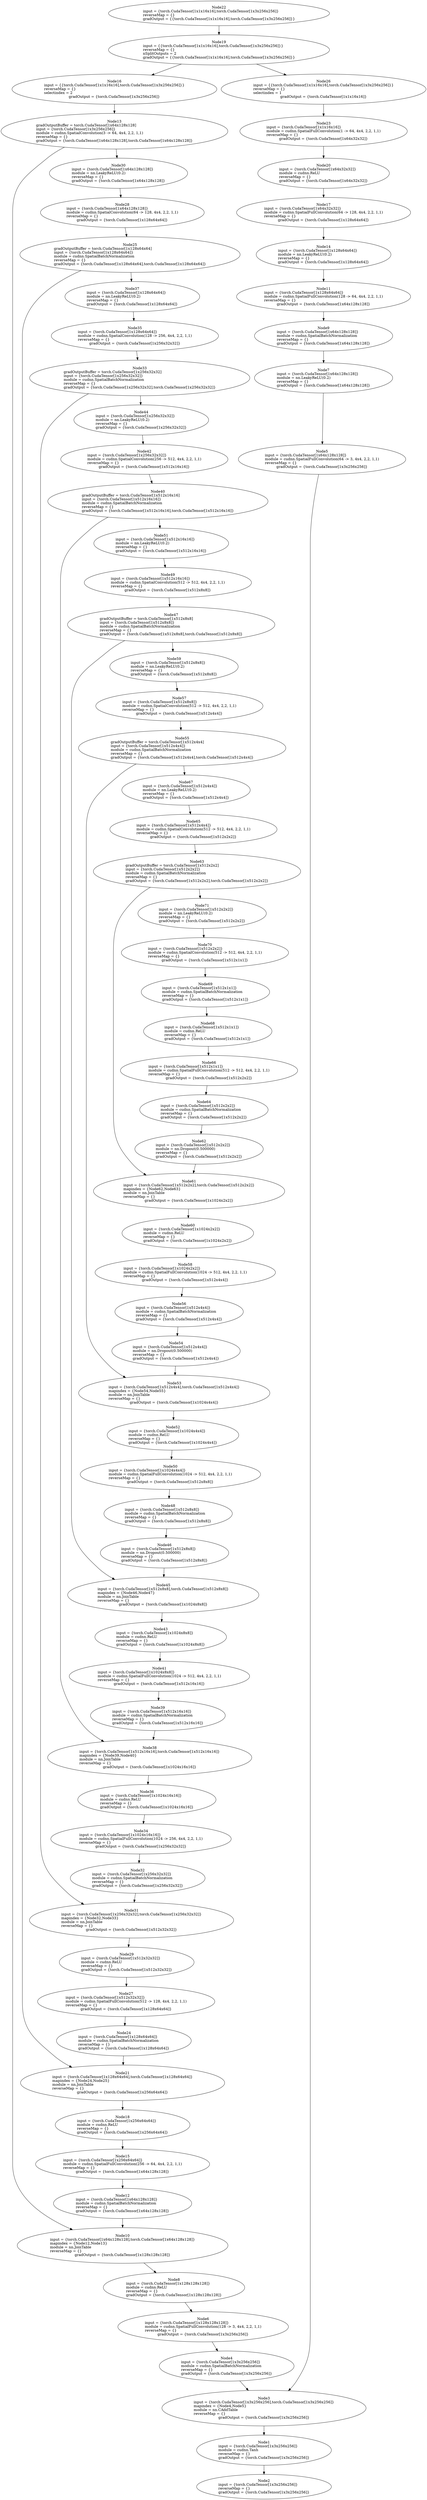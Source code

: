 digraph G {
	graph [bb="0,0,1293,9798"];
	node [label="\N",
		shape=oval
	];
	n1	 [height=1.6303,
		label="Node1\ninput = {torch.CudaTensor[1x3x256x256]}\lmodule = cudnn.Tanh\lreverseMap = {}\lgradOutput = {torch.CudaTensor[1x3x256x256]}",
		pos="819,191",
		tooltip="[[C]]:-1_",
		width=5.6479];
	n2	 [height=1.3356,
		label="Node2\ninput = {torch.CudaTensor[1x3x256x256]}\lreverseMap = {}\lgradOutput = {torch.CudaTensor[1x3x256x256]}",
		pos="819,48",
		tooltip="[[C]]:-1_",
		width=5.6479];
	n1 -> n2	 [pos="e,819,96.121 819,132.24 819,123.7 819,114.9 819,106.36"];
	n3	 [height=1.9249,
		label="Node3\ninput = {torch.CudaTensor[1x3x256x256],torch.CudaTensor[1x3x256x256]}\lmapindex = {Node4,Node5}\lmodule = nn.CAddTable\lreverseMap = {}\lgradOutput = {\
torch.CudaTensor[1x3x256x256]}",
		pos="819,356",
		tooltip="[[C]]:-1_",
		width=8.6169];
	n3 -> n1	 [pos="e,819,249.75 819,286.35 819,277.59 819,268.63 819,259.89"];
	n4	 [height=1.6303,
		label="Node4\ninput = {torch.CudaTensor[1x3x256x256]}\lmodule = cudnn.SpatialBatchNormalization\lreverseMap = {}\lgradOutput = {torch.CudaTensor[\
1x3x256x256]}",
		pos="669,521",
		tooltip="[[C]]:-1_",
		width=5.6479];
	n4 -> n3	 [pos="e,757.19,424.16 720.62,463.9 730.19,453.5 740.33,442.49 750.31,431.64"];
	n5	 [height=1.6303,
		label="Node5\ninput = {torch.CudaTensor[1x64x128x128]}\lmodule = cudnn.SpatialFullConvolution(64 -> 3, 4x4, 2,2, 1,1)\lreverseMap = {}\lgradOutput = {\
torch.CudaTensor[1x3x256x256]}",
		pos="972,8001",
		tooltip="[[C]]:-1_",
		width=7.1443];
	n5 -> n3	 [pos="e,872.31,424.42 971.15,7942.2 970.27,7876.7 969,7766.7 969,7672 969,7672 969,7672 969,674 969,585.03 920.13,494.34 878.17,432.89"];
	n6	 [height=1.6303,
		label="Node6\ninput = {torch.CudaTensor[1x128x128x128]}\lmodule = cudnn.SpatialFullConvolution(128 -> 3, 4x4, 2,2, 1,1)\lreverseMap = {}\lgradOutput = {\
torch.CudaTensor[1x3x256x256]}",
		pos="600,675",
		tooltip="[[C]]:-1_",
		width=7.2825];
	n6 -> n4	 [pos="e,642.99,579.29 626.09,616.54 630.24,607.39 634.56,597.87 638.8,588.54"];
	n7	 [height=1.6303,
		label="Node7\ninput = {torch.CudaTensor[1x64x128x128]}\lmodule = nn.LeakyReLU(0.2)\lreverseMap = {}\lgradOutput = {torch.CudaTensor[1x64x128x128]}",
		pos="982,8320",
		tooltip="[[C]]:-1_",
		width=5.7861];
	n7 -> n5	 [pos="e,973.83,8059.9 980.18,8261.2 978.48,8207.4 975.95,8127.2 974.15,8070.3"];
	n8	 [height=1.6303,
		label="Node8\ninput = {torch.CudaTensor[1x128x128x128]}\lmodule = cudnn.ReLU\lreverseMap = {}\lgradOutput = {torch.CudaTensor[1x128x128x128]}",
		pos="442,829",
		tooltip="[[C]]:-1_",
		width=5.9243];
	n8 -> n6	 [pos="e,541.54,732.24 499.94,772.26 511.06,761.56 522.79,750.28 534.14,739.35"];
	n9	 [height=1.6303,
		label="Node9\ninput = {torch.CudaTensor[1x64x128x128]}\lmodule = cudnn.SpatialBatchNormalization\lreverseMap = {}\lgradOutput = {torch.CudaTensor[\
1x64x128x128]}",
		pos="982,8485",
		tooltip="[[C]]:-1_",
		width=5.7861];
	n9 -> n7	 [pos="e,982,8378.7 982,8426.1 982,8414.1 982,8401.3 982,8389"];
	n10	 [height=1.9249,
		label="Node10\ninput = {torch.CudaTensor[1x64x128x128],torch.CudaTensor[1x64x128x128]}\lmapindex = {Node12,Node13}\lmodule = nn.JoinTable\lreverseMap = {}\lgradOutput = {\
torch.CudaTensor[1x128x128x128]}",
		pos="362,994",
		tooltip="[[C]]:-1_",
		width=8.8696];
	n10 -> n8	 [pos="e,413.87,887.32 395.46,924.82 400.06,915.46 404.77,905.86 409.34,896.54"];
	n11	 [height=1.6303,
		label="Node11\ninput = {torch.CudaTensor[1x128x64x64]}\lmodule = cudnn.SpatialFullConvolution(128 -> 64, 4x4, 2,2, 1,1)\lreverseMap = {}\lgradOutput = {\
torch.CudaTensor[1x64x128x128]}",
		pos="982,8639",
		tooltip="[[C]]:-1_",
		width=7.3969];
	n11 -> n9	 [pos="e,982,8543.7 982,8580.1 982,8571.5 982,8562.7 982,8553.9"];
	n12	 [height=1.6303,
		label="Node12\ninput = {torch.CudaTensor[1x64x128x128]}\lmodule = cudnn.SpatialBatchNormalization\lreverseMap = {}\lgradOutput = {torch.CudaTensor[\
1x64x128x128]}",
		pos="362,1159",
		tooltip="[[C]]:-1_",
		width=5.7861];
	n12 -> n10	 [pos="e,362,1063.3 362,1100.1 362,1091.4 362,1082.4 362,1073.4"];
	n13	 [height=1.9249,
		label="Node13\ngradOutputBuffer = torch.CudaTensor[1x64x128x128]\linput = {torch.CudaTensor[1x3x256x256]}\lmodule = cudnn.SpatialConvolution(\
3 -> 64, 4x4, 2,2, 1,1)\lreverseMap = {}\lgradOutput = {torch.CudaTensor[1x64x128x128],torch.CudaTensor[1x64x128x128]}",
		pos="343,9288",
		tooltip="[[C]]:-1_",
		width=9.5369];
	n13 -> n10	 [pos="e,207.68,1054.8 193.15,9225.6 172.18,9213.1 152.02,9198.6 135,9182 58.38,9107.3 21,9077 21,8970 21,8970 21,8970 21,1312 21,1203.1 \
64.07,1174 144,1100 160.31,1084.9 179.19,1071.6 198.89,1059.9"];
	n30	 [height=1.6303,
		label="Node30\ninput = {torch.CudaTensor[1x64x128x128]}\lmodule = nn.LeakyReLU(0.2)\lreverseMap = {}\lgradOutput = {torch.CudaTensor[1x64x128x128]}",
		pos="353,9123",
		tooltip="[[C]]:-1_",
		width=5.7861];
	n13 -> n30	 [pos="e,349.46,9181.8 347.21,9218.3 347.75,9209.6 348.3,9200.6 348.83,9191.9"];
	n14	 [height=1.6303,
		label="Node14\ninput = {torch.CudaTensor[1x128x64x64]}\lmodule = nn.LeakyReLU(0.2)\lreverseMap = {}\lgradOutput = {torch.CudaTensor[1x128x64x64]}",
		pos="982,8804",
		tooltip="[[C]]:-1_",
		width=5.6479];
	n14 -> n11	 [pos="e,982,8697.7 982,8745.1 982,8733.1 982,8720.3 982,8708"];
	n15	 [height=1.6303,
		label="Node15\ninput = {torch.CudaTensor[1x256x64x64]}\lmodule = cudnn.SpatialFullConvolution(256 -> 64, 4x4, 2,2, 1,1)\lreverseMap = {}\lgradOutput = {\
torch.CudaTensor[1x64x128x128]}",
		pos="362,1313",
		tooltip="[[C]]:-1_",
		width=7.3969];
	n15 -> n12	 [pos="e,362,1217.7 362,1254.1 362,1245.5 362,1236.7 362,1227.9"];
	n16	 [height=1.6303,
		label="Node16\ninput = {{torch.CudaTensor[1x1x16x16],torch.CudaTensor[1x3x256x256]}}\lreverseMap = {}\lselectindex = 2\lgradOutput = {torch.CudaTensor[\
1x3x256x256]}",
		pos="343,9453",
		tooltip="[[C]]:-1_-2",
		width=8.6169];
	n16 -> n13	 [pos="e,343,9357.3 343,9394.1 343,9385.4 343,9376.4 343,9367.4"];
	n17	 [height=1.6303,
		label="Node17\ninput = {torch.CudaTensor[1x64x32x32]}\lmodule = cudnn.SpatialFullConvolution(64 -> 128, 4x4, 2,2, 1,1)\lreverseMap = {}\lgradOutput = {\
torch.CudaTensor[1x128x64x64]}",
		pos="982,8969",
		tooltip="[[C]]:-1_",
		width=7.3969];
	n17 -> n14	 [pos="e,982,8862.7 982,8910.1 982,8898.1 982,8885.3 982,8873"];
	n18	 [height=1.6303,
		label="Node18\ninput = {torch.CudaTensor[1x256x64x64]}\lmodule = cudnn.ReLU\lreverseMap = {}\lgradOutput = {torch.CudaTensor[1x256x64x64]}",
		pos="362,1467",
		tooltip="[[C]]:-1_",
		width=5.6479];
	n18 -> n15	 [pos="e,362,1371.7 362,1408.1 362,1399.5 362,1390.7 362,1381.9"];
	n19	 [height=1.6303,
		label="Node19\ninput = {{torch.CudaTensor[1x1x16x16],torch.CudaTensor[1x3x256x256]}}\lreverseMap = {}\lnSplitOutputs = 2\lgradOutput = {{\
torch.CudaTensor[1x1x16x16],torch.CudaTensor[1x3x256x256]}}",
		pos="662,9607",
		tooltip="[[C]]:-1_ split at [...ddhartha/torch/install/share/lua/5.1/nngraph/gmodule.lua]:96-mnode",
		width=9.2842];
	n19 -> n16	 [pos="e,455.7,9507.7 548.18,9551.8 521.18,9538.9 492.26,9525.1 464.91,9512.1"];
	n26	 [height=1.6303,
		label="Node26\ninput = {{torch.CudaTensor[1x1x16x16],torch.CudaTensor[1x3x256x256]}}\lreverseMap = {}\lselectindex = 1\lgradOutput = {torch.CudaTensor[\
1x1x16x16]}",
		pos="982,9453",
		tooltip="[[C]]:-1_-1",
		width=8.6169];
	n19 -> n26	 [pos="e,868.95,9507.7 776.17,9551.8 803.26,9538.9 832.27,9525.1 859.71,9512.1"];
	n20	 [height=1.6303,
		label="Node20\ninput = {torch.CudaTensor[1x64x32x32]}\lmodule = cudnn.ReLU\lreverseMap = {}\lgradOutput = {torch.CudaTensor[1x64x32x32]}",
		pos="982,9123",
		tooltip="[[C]]:-1_",
		width=5.5097];
	n20 -> n17	 [pos="e,982,9027.7 982,9064.1 982,9055.5 982,9046.7 982,9037.9"];
	n21	 [height=1.9249,
		label="Node21\ninput = {torch.CudaTensor[1x128x64x64],torch.CudaTensor[1x128x64x64]}\lmapindex = {Node24,Node25}\lmodule = nn.JoinTable\lreverseMap = {}\lgradOutput = {\
torch.CudaTensor[1x256x64x64]}",
		pos="362,1632",
		tooltip="[[C]]:-1_",
		width=8.6169];
	n21 -> n18	 [pos="e,362,1525.8 362,1562.3 362,1553.6 362,1544.6 362,1535.9"];
	n22	 [height=1.3356,
		label="Node22\ninput = {torch.CudaTensor[1x1x16x16],torch.CudaTensor[1x3x256x256]}\lreverseMap = {}\lgradOutput = {{torch.CudaTensor[1x1x16x16],\
torch.CudaTensor[1x3x256x256]}}",
		pos="662,9750",
		tooltip="[[C]]:-1_",
		width=9.2842];
	n22 -> n19	 [pos="e,662,9665.7 662,9701.7 662,9693.4 662,9684.6 662,9675.9"];
	n23	 [height=1.6303,
		label="Node23\ninput = {torch.CudaTensor[1x1x16x16]}\lmodule = cudnn.SpatialFullConvolution(1 -> 64, 4x4, 2,2, 1,1)\lreverseMap = {}\lgradOutput = {\
torch.CudaTensor[1x64x32x32]}",
		pos="982,9288",
		tooltip="[[C]]:-1_",
		width=7.1443];
	n23 -> n20	 [pos="e,982,9181.7 982,9229.1 982,9217.1 982,9204.3 982,9192"];
	n24	 [height=1.6303,
		label="Node24\ninput = {torch.CudaTensor[1x128x64x64]}\lmodule = cudnn.SpatialBatchNormalization\lreverseMap = {}\lgradOutput = {torch.CudaTensor[\
1x128x64x64]}",
		pos="367,1797",
		tooltip="[[C]]:-1_",
		width=5.6479];
	n24 -> n21	 [pos="e,364.1,1701.3 365.22,1738.1 364.96,1729.4 364.68,1720.4 364.41,1711.4"];
	n25	 [height=1.9249,
		label="Node25\ngradOutputBuffer = torch.CudaTensor[1x128x64x64]\linput = {torch.CudaTensor[1x128x64x64]}\lmodule = cudnn.SpatialBatchNormalization\lreverseMap = {}\lgradOutput = {\
torch.CudaTensor[1x128x64x64],torch.CudaTensor[1x128x64x64]}",
		pos="383,8804",
		tooltip="[[C]]:-1_",
		width=9.2842];
	n25 -> n21	 [pos="e,212.13,1692.7 237.41,8741.6 216.42,8729 196.16,8714.5 179,8698 100.94,8623 59,8594.3 59,8486 59,8486 59,8486 59,1950 59,1846.8 \
82.697,1812.7 154,1738 168.34,1723 185.3,1709.8 203.25,1698.2"];
	n37	 [height=1.6303,
		label="Node37\ninput = {torch.CudaTensor[1x128x64x64]}\lmodule = nn.LeakyReLU(0.2)\lreverseMap = {}\lgradOutput = {torch.CudaTensor[1x128x64x64]}",
		pos="392,8639",
		tooltip="[[C]]:-1_",
		width=5.6479];
	n25 -> n37	 [pos="e,388.81,8697.8 386.79,8734.3 387.27,8725.6 387.77,8716.6 388.25,8707.9"];
	n26 -> n23	 [pos="e,982,9346.7 982,9394.1 982,9382.1 982,9369.3 982,9357"];
	n27	 [height=1.6303,
		label="Node27\ninput = {torch.CudaTensor[1x512x32x32]}\lmodule = cudnn.SpatialFullConvolution(512 -> 128, 4x4, 2,2, 1,1)\lreverseMap = {}\lgradOutput = {\
torch.CudaTensor[1x128x64x64]}",
		pos="386,1951",
		tooltip="[[C]]:-1_",
		width=7.5351];
	n27 -> n24	 [pos="e,374.22,1855.7 378.76,1892.1 377.69,1883.5 376.58,1874.7 375.49,1865.9"];
	n28	 [height=1.6303,
		label="Node28\ninput = {torch.CudaTensor[1x64x128x128]}\lmodule = cudnn.SpatialConvolution(64 -> 128, 4x4, 2,2, 1,1)\lreverseMap = {}\lgradOutput = {\
torch.CudaTensor[1x128x64x64]}",
		pos="373,8969",
		tooltip="[[C]]:-1_",
		width=6.9824];
	n28 -> n25	 [pos="e,378.81,8873.3 376.55,8910.1 377.08,8901.4 377.64,8892.4 378.19,8883.4"];
	n29	 [height=1.6303,
		label="Node29\ninput = {torch.CudaTensor[1x512x32x32]}\lmodule = cudnn.ReLU\lreverseMap = {}\lgradOutput = {torch.CudaTensor[1x512x32x32]}",
		pos="388,2105",
		tooltip="[[C]]:-1_",
		width=5.6479];
	n29 -> n27	 [pos="e,386.76,2009.7 387.24,2046.1 387.13,2037.5 387.01,2028.7 386.89,2019.9"];
	n30 -> n28	 [pos="e,365.4,9027.7 360.62,9064.1 361.74,9055.5 362.91,9046.7 364.06,9037.9"];
	n31	 [height=1.9249,
		label="Node31\ninput = {torch.CudaTensor[1x256x32x32],torch.CudaTensor[1x256x32x32]}\lmapindex = {Node32,Node33}\lmodule = nn.JoinTable\lreverseMap = {}\lgradOutput = {\
torch.CudaTensor[1x512x32x32]}",
		pos="397,2270",
		tooltip="[[C]]:-1_",
		width=8.6169];
	n31 -> n29	 [pos="e,391.19,2163.8 393.21,2200.3 392.73,2191.6 392.23,2182.6 391.75,2173.9"];
	n32	 [height=1.6303,
		label="Node32\ninput = {torch.CudaTensor[1x256x32x32]}\lmodule = cudnn.SpatialBatchNormalization\lreverseMap = {}\lgradOutput = {torch.CudaTensor[\
1x256x32x32]}",
		pos="422,2435",
		tooltip="[[C]]:-1_",
		width=5.6479];
	n32 -> n31	 [pos="e,407.48,2339.3 413.12,2376.1 411.79,2367.4 410.4,2358.4 409.03,2349.4"];
	n33	 [height=1.9249,
		label="Node33\ngradOutputBuffer = torch.CudaTensor[1x256x32x32]\linput = {torch.CudaTensor[1x256x32x32]}\lmodule = cudnn.SpatialBatchNormalization\lreverseMap = {}\lgradOutput = {\
torch.CudaTensor[1x256x32x32],torch.CudaTensor[1x256x32x32]}",
		pos="421,8320",
		tooltip="[[C]]:-1_",
		width=9.2842];
	n33 -> n31	 [pos="e,260.11,2332.3 267.19,8258.3 246.93,8245.8 227.77,8231.1 212,8214 143.04,8139.3 126,8103.7 126,8002 126,8002 126,8002 126,2588 \
126,2486.8 142.48,2452.3 209,2376 221.35,2361.8 236.09,2349.2 251.81,2338"];
	n44	 [height=1.6303,
		label="Node44\ninput = {torch.CudaTensor[1x256x32x32]}\lmodule = nn.LeakyReLU(0.2)\lreverseMap = {}\lgradOutput = {torch.CudaTensor[1x256x32x32]}",
		pos="425,8155",
		tooltip="[[C]]:-1_",
		width=5.6479];
	n33 -> n44	 [pos="e,423.58,8213.8 422.68,8250.3 422.9,8241.6 423.12,8232.6 423.33,8223.9"];
	n34	 [height=1.6303,
		label="Node34\ninput = {torch.CudaTensor[1x1024x16x16]}\lmodule = cudnn.SpatialFullConvolution(1024 -> 256, 4x4, 2,2, 1,1)\lreverseMap = {}\lgradOutput = {\
torch.CudaTensor[1x256x32x32]}",
		pos="439,2589",
		tooltip="[[C]]:-1_",
		width=7.6733];
	n34 -> n32	 [pos="e,428.46,2493.7 432.52,2530.1 431.57,2521.5 430.57,2512.7 429.59,2503.9"];
	n35	 [height=1.6303,
		label="Node35\ninput = {torch.CudaTensor[1x128x64x64]}\lmodule = cudnn.SpatialConvolution(128 -> 256, 4x4, 2,2, 1,1)\lreverseMap = {}\lgradOutput = {\
torch.CudaTensor[1x256x32x32]}",
		pos="402,8485",
		tooltip="[[C]]:-1_",
		width=7.0968];
	n35 -> n33	 [pos="e,413.04,8389.3 408.75,8426.1 409.76,8417.4 410.81,8408.4 411.86,8399.4"];
	n36	 [height=1.6303,
		label="Node36\ninput = {torch.CudaTensor[1x1024x16x16]}\lmodule = cudnn.ReLU\lreverseMap = {}\lgradOutput = {torch.CudaTensor[1x1024x16x16]}",
		pos="456,2743",
		tooltip="[[C]]:-1_",
		width=5.7861];
	n36 -> n34	 [pos="e,445.46,2647.7 449.52,2684.1 448.57,2675.5 447.57,2666.7 446.59,2657.9"];
	n37 -> n35	 [pos="e,398.2,8543.7 395.81,8580.1 396.37,8571.5 396.96,8562.7 397.53,8553.9"];
	n38	 [height=1.9249,
		label="Node38\ninput = {torch.CudaTensor[1x512x16x16],torch.CudaTensor[1x512x16x16]}\lmapindex = {Node39,Node40}\lmodule = nn.JoinTable\lreverseMap = {}\lgradOutput = {\
torch.CudaTensor[1x1024x16x16]}",
		pos="464,2908",
		tooltip="[[C]]:-1_",
		width=8.6169];
	n38 -> n36	 [pos="e,458.83,2801.8 460.63,2838.3 460.2,2829.6 459.76,2820.6 459.33,2811.9"];
	n39	 [height=1.6303,
		label="Node39\ninput = {torch.CudaTensor[1x512x16x16]}\lmodule = cudnn.SpatialBatchNormalization\lreverseMap = {}\lgradOutput = {torch.CudaTensor[\
1x512x16x16]}",
		pos="479,3073",
		tooltip="[[C]]:-1_",
		width=5.6479];
	n39 -> n38	 [pos="e,470.29,2977.3 473.67,3014.1 472.87,3005.4 472.04,2996.4 471.22,2987.4"];
	n40	 [height=1.9249,
		label="Node40\ngradOutputBuffer = torch.CudaTensor[1x512x16x16]\linput = {torch.CudaTensor[1x512x16x16]}\lmodule = cudnn.SpatialBatchNormalization\lreverseMap = {}\lgradOutput = {\
torch.CudaTensor[1x512x16x16],torch.CudaTensor[1x512x16x16]}",
		pos="488,7836",
		tooltip="[[C]]:-1_",
		width=9.2842];
	n40 -> n38	 [pos="e,319.34,2969.3 335.88,7774.1 315.47,7761.6 296.07,7747 280,7730 209.24,7655.3 187,7620.9 187,7518 187,7518 187,7518 187,3226 187,\
3125.4 199.7,3089.6 266,3014 278.83,2999.4 294.22,2986.4 310.66,2975.1"];
	n51	 [height=1.6303,
		label="Node51\ninput = {torch.CudaTensor[1x512x16x16]}\lmodule = nn.LeakyReLU(0.2)\lreverseMap = {}\lgradOutput = {torch.CudaTensor[1x512x16x16]}",
		pos="493,7671",
		tooltip="[[C]]:-1_",
		width=5.6479];
	n40 -> n51	 [pos="e,491.23,7729.8 490.11,7766.3 490.37,7757.6 490.65,7748.6 490.92,7739.9"];
	n41	 [height=1.6303,
		label="Node41\ninput = {torch.CudaTensor[1x1024x8x8]}\lmodule = cudnn.SpatialFullConvolution(1024 -> 512, 4x4, 2,2, 1,1)\lreverseMap = {}\lgradOutput = {\
torch.CudaTensor[1x512x16x16]}",
		pos="495,3227",
		tooltip="[[C]]:-1_",
		width=7.6733];
	n41 -> n39	 [pos="e,485.08,3131.7 488.91,3168.1 488,3159.5 487.07,3150.7 486.15,3141.9"];
	n42	 [height=1.6303,
		label="Node42\ninput = {torch.CudaTensor[1x256x32x32]}\lmodule = cudnn.SpatialConvolution(256 -> 512, 4x4, 2,2, 1,1)\lreverseMap = {}\lgradOutput = {\
torch.CudaTensor[1x512x16x16]}",
		pos="439,8001",
		tooltip="[[C]]:-1_",
		width=7.0968];
	n42 -> n40	 [pos="e,467.46,7905.3 456.41,7942.1 459.04,7933.3 461.78,7924.2 464.51,7915.1"];
	n43	 [height=1.6303,
		label="Node43\ninput = {torch.CudaTensor[1x1024x8x8]}\lmodule = cudnn.ReLU\lreverseMap = {}\lgradOutput = {torch.CudaTensor[1x1024x8x8]}",
		pos="502,3381",
		tooltip="[[C]]:-1_",
		width=5.5097];
	n43 -> n41	 [pos="e,497.66,3285.7 499.33,3322.1 498.94,3313.5 498.53,3304.7 498.13,3295.9"];
	n44 -> n42	 [pos="e,433.68,8059.7 430.33,8096.1 431.12,8087.5 431.94,8078.7 432.75,8069.9"];
	n45	 [height=1.9249,
		label="Node45\ninput = {torch.CudaTensor[1x512x8x8],torch.CudaTensor[1x512x8x8]}\lmapindex = {Node46,Node47}\lmodule = nn.JoinTable\lreverseMap = {}\lgradOutput = {\
torch.CudaTensor[1x1024x8x8]}",
		pos="506,3546",
		tooltip="[[C]]:-1_",
		width=8.0879];
	n45 -> n43	 [pos="e,503.42,3439.8 504.32,3476.3 504.1,3467.6 503.88,3458.6 503.67,3449.9"];
	n46	 [height=1.6303,
		label="Node46\ninput = {torch.CudaTensor[1x512x8x8]}\lmodule = nn.Dropout(0.500000)\lreverseMap = {}\lgradOutput = {torch.CudaTensor[1x512x8x8]}",
		pos="515,3711",
		tooltip="[[C]]:-1_",
		width=5.3952];
	n46 -> n45	 [pos="e,509.77,3615.3 511.8,3652.1 511.32,3643.4 510.83,3634.4 510.33,3625.4"];
	n47	 [height=1.9249,
		label="Node47\ngradOutputBuffer = torch.CudaTensor[1x512x8x8]\linput = {torch.CudaTensor[1x512x8x8]}\lmodule = cudnn.SpatialBatchNormalization\lreverseMap = {}\lgradOutput = {\
torch.CudaTensor[1x512x8x8],torch.CudaTensor[1x512x8x8]}",
		pos="530,7352",
		tooltip="[[C]]:-1_",
		width=8.7551];
	n47 -> n45	 [pos="e,365.61,3607 391.03,7289.7 371.08,7277.1 351.95,7262.5 336,7246 263.01,7170.3 231,7139.1 231,7034 231,7034 231,7034 231,3864 231,\
3763.1 245.5,3727.8 312,3652 324.9,3637.3 340.38,3624.3 356.89,3612.8"];
	n59	 [height=1.6303,
		label="Node59\ninput = {torch.CudaTensor[1x512x8x8]}\lmodule = nn.LeakyReLU(0.2)\lreverseMap = {}\lgradOutput = {torch.CudaTensor[1x512x8x8]}",
		pos="539,7187",
		tooltip="[[C]]:-1_",
		width=5.3952];
	n47 -> n59	 [pos="e,535.81,7245.8 533.79,7282.3 534.27,7273.6 534.77,7264.6 535.25,7255.9"];
	n48	 [height=1.6303,
		label="Node48\ninput = {torch.CudaTensor[1x512x8x8]}\lmodule = cudnn.SpatialBatchNormalization\lreverseMap = {}\lgradOutput = {torch.CudaTensor[\
1x512x8x8]}",
		pos="531,3865",
		tooltip="[[C]]:-1_",
		width=5.3952];
	n48 -> n46	 [pos="e,521.08,3769.7 524.91,3806.1 524,3797.5 523.07,3788.7 522.15,3779.9"];
	n49	 [height=1.6303,
		label="Node49\ninput = {torch.CudaTensor[1x512x16x16]}\lmodule = cudnn.SpatialConvolution(512 -> 512, 4x4, 2,2, 1,1)\lreverseMap = {}\lgradOutput = {\
torch.CudaTensor[1x512x8x8]}",
		pos="521,7517",
		tooltip="[[C]]:-1_",
		width=7.0968];
	n49 -> n47	 [pos="e,526.23,7421.3 524.2,7458.1 524.68,7449.4 525.17,7440.4 525.67,7431.4"];
	n50	 [height=1.6303,
		label="Node50\ninput = {torch.CudaTensor[1x1024x4x4]}\lmodule = cudnn.SpatialFullConvolution(1024 -> 512, 4x4, 2,2, 1,1)\lreverseMap = {}\lgradOutput = {\
torch.CudaTensor[1x512x8x8]}",
		pos="539,4019",
		tooltip="[[C]]:-1_",
		width=7.6733];
	n50 -> n48	 [pos="e,534.04,3923.7 535.95,3960.1 535.5,3951.5 535.03,3942.7 534.57,3933.9"];
	n51 -> n49	 [pos="e,510.36,7575.7 503.67,7612.1 505.26,7603.4 506.92,7594.5 508.54,7585.6"];
	n52	 [height=1.6303,
		label="Node52\ninput = {torch.CudaTensor[1x1024x4x4]}\lmodule = cudnn.ReLU\lreverseMap = {}\lgradOutput = {torch.CudaTensor[1x1024x4x4]}",
		pos="546,4173",
		tooltip="[[C]]:-1_",
		width=5.5097];
	n52 -> n50	 [pos="e,541.66,4077.7 543.33,4114.1 542.94,4105.5 542.53,4096.7 542.13,4087.9"];
	n53	 [height=1.9249,
		label="Node53\ninput = {torch.CudaTensor[1x512x4x4],torch.CudaTensor[1x512x4x4]}\lmapindex = {Node54,Node55}\lmodule = nn.JoinTable\lreverseMap = {}\lgradOutput = {\
torch.CudaTensor[1x1024x4x4]}",
		pos="550,4338",
		tooltip="[[C]]:-1_",
		width=8.0879];
	n53 -> n52	 [pos="e,547.42,4231.8 548.32,4268.3 548.1,4259.6 547.88,4250.6 547.67,4241.9"];
	n54	 [height=1.6303,
		label="Node54\ninput = {torch.CudaTensor[1x512x4x4]}\lmodule = nn.Dropout(0.500000)\lreverseMap = {}\lgradOutput = {torch.CudaTensor[1x512x4x4]}",
		pos="559,4503",
		tooltip="[[C]]:-1_",
		width=5.3952];
	n54 -> n53	 [pos="e,553.77,4407.3 555.8,4444.1 555.32,4435.4 554.83,4426.4 554.33,4417.4"];
	n55	 [height=1.9249,
		label="Node55\ngradOutputBuffer = torch.CudaTensor[1x512x4x4]\linput = {torch.CudaTensor[1x512x4x4]}\lmodule = cudnn.SpatialBatchNormalization\lreverseMap = {}\lgradOutput = {\
torch.CudaTensor[1x512x4x4],torch.CudaTensor[1x512x4x4]}",
		pos="574,6868",
		tooltip="[[C]]:-1_",
		width=8.7551];
	n55 -> n53	 [pos="e,410.3,4398.9 435.19,6805.5 415.22,6793 396.04,6778.4 380,6762 306.17,6686.3 272,6655.7 272,6550 272,6550 272,6550 272,4656 272,\
4554.7 288.72,4519.8 356,4444 369.22,4429.1 385.07,4415.9 401.94,4404.4"];
	n67	 [height=1.6303,
		label="Node67\ninput = {torch.CudaTensor[1x512x4x4]}\lmodule = nn.LeakyReLU(0.2)\lreverseMap = {}\lgradOutput = {torch.CudaTensor[1x512x4x4]}",
		pos="583,6703",
		tooltip="[[C]]:-1_",
		width=5.3952];
	n55 -> n67	 [pos="e,579.81,6761.8 577.79,6798.3 578.27,6789.6 578.77,6780.6 579.25,6771.9"];
	n56	 [height=1.6303,
		label="Node56\ninput = {torch.CudaTensor[1x512x4x4]}\lmodule = cudnn.SpatialBatchNormalization\lreverseMap = {}\lgradOutput = {torch.CudaTensor[\
1x512x4x4]}",
		pos="572,4657",
		tooltip="[[C]]:-1_",
		width=5.3952];
	n56 -> n54	 [pos="e,563.94,4561.7 567.05,4598.1 566.32,4589.5 565.56,4580.7 564.81,4571.9"];
	n57	 [height=1.6303,
		label="Node57\ninput = {torch.CudaTensor[1x512x8x8]}\lmodule = cudnn.SpatialConvolution(512 -> 512, 4x4, 2,2, 1,1)\lreverseMap = {}\lgradOutput = {\
torch.CudaTensor[1x512x4x4]}",
		pos="555,7033",
		tooltip="[[C]]:-1_",
		width=7.0968];
	n57 -> n55	 [pos="e,566.04,6937.3 561.75,6974.1 562.76,6965.4 563.81,6956.4 564.86,6947.4"];
	n58	 [height=1.6303,
		label="Node58\ninput = {torch.CudaTensor[1x1024x2x2]}\lmodule = cudnn.SpatialFullConvolution(1024 -> 512, 4x4, 2,2, 1,1)\lreverseMap = {}\lgradOutput = {\
torch.CudaTensor[1x512x4x4]}",
		pos="580,4811",
		tooltip="[[C]]:-1_",
		width=7.6733];
	n58 -> n56	 [pos="e,575.04,4715.7 576.95,4752.1 576.5,4743.5 576.03,4734.7 575.57,4725.9"];
	n59 -> n57	 [pos="e,548.92,7091.7 545.09,7128.1 546,7119.5 546.93,7110.7 547.85,7101.9"];
	n60	 [height=1.6303,
		label="Node60\ninput = {torch.CudaTensor[1x1024x2x2]}\lmodule = cudnn.ReLU\lreverseMap = {}\lgradOutput = {torch.CudaTensor[1x1024x2x2]}",
		pos="587,4965",
		tooltip="[[C]]:-1_",
		width=5.5097];
	n60 -> n58	 [pos="e,582.66,4869.7 584.33,4906.1 583.94,4897.5 583.53,4888.7 583.13,4879.9"];
	n61	 [height=1.9249,
		label="Node61\ninput = {torch.CudaTensor[1x512x2x2],torch.CudaTensor[1x512x2x2]}\lmapindex = {Node62,Node63}\lmodule = nn.JoinTable\lreverseMap = {}\lgradOutput = {\
torch.CudaTensor[1x1024x2x2]}",
		pos="591,5130",
		tooltip="[[C]]:-1_",
		width=8.0879];
	n61 -> n60	 [pos="e,588.42,5023.8 589.32,5060.3 589.1,5051.6 588.88,5042.6 588.67,5033.9"];
	n62	 [height=1.6303,
		label="Node62\ninput = {torch.CudaTensor[1x512x2x2]}\lmodule = nn.Dropout(0.500000)\lreverseMap = {}\lgradOutput = {torch.CudaTensor[1x512x2x2]}",
		pos="606,5295",
		tooltip="[[C]]:-1_",
		width=5.3952];
	n62 -> n61	 [pos="e,597.29,5199.3 600.67,5236.1 599.87,5227.4 599.04,5218.4 598.22,5209.4"];
	n63	 [height=1.9249,
		label="Node63\ngradOutputBuffer = torch.CudaTensor[1x512x2x2]\linput = {torch.CudaTensor[1x512x2x2]}\lmodule = cudnn.SpatialBatchNormalization\lreverseMap = {}\lgradOutput = {\
torch.CudaTensor[1x512x2x2],torch.CudaTensor[1x512x2x2]}",
		pos="615,6384",
		tooltip="[[C]]:-1_",
		width=8.7551];
	n63 -> n61	 [pos="e,451.63,5191 471.46,6322 452.7,6309.5 435.13,6294.9 421,6278 357.32,6201.9 351,6165.2 351,6066 351,6066 351,6066 351,5448 351,5351 \
344.21,5313.2 403,5236 414.18,5221.3 428.04,5208.4 443.13,5197.1"];
	n71	 [height=1.6303,
		label="Node71\ninput = {torch.CudaTensor[1x512x2x2]}\lmodule = nn.LeakyReLU(0.2)\lreverseMap = {}\lgradOutput = {torch.CudaTensor[1x512x2x2]}",
		pos="624,6219",
		tooltip="[[C]]:-1_",
		width=5.3952];
	n63 -> n71	 [pos="e,620.81,6277.8 618.79,6314.3 619.27,6305.6 619.77,6296.6 620.25,6287.9"];
	n64	 [height=1.6303,
		label="Node64\ninput = {torch.CudaTensor[1x512x2x2]}\lmodule = cudnn.SpatialBatchNormalization\lreverseMap = {}\lgradOutput = {torch.CudaTensor[\
1x512x2x2]}",
		pos="636,5449",
		tooltip="[[C]]:-1_",
		width=5.3952];
	n64 -> n62	 [pos="e,617.4,5353.7 624.57,5390.1 622.86,5381.4 621.09,5372.5 619.35,5363.6"];
	n65	 [height=1.6303,
		label="Node65\ninput = {torch.CudaTensor[1x512x4x4]}\lmodule = cudnn.SpatialConvolution(512 -> 512, 4x4, 2,2, 1,1)\lreverseMap = {}\lgradOutput = {\
torch.CudaTensor[1x512x2x2]}",
		pos="596,6549",
		tooltip="[[C]]:-1_",
		width=7.0968];
	n65 -> n63	 [pos="e,607.04,6453.3 602.75,6490.1 603.76,6481.4 604.81,6472.4 605.86,6463.4"];
	n66	 [height=1.6303,
		label="Node66\ninput = {torch.CudaTensor[1x512x1x1]}\lmodule = cudnn.SpatialFullConvolution(512 -> 512, 4x4, 2,2, 1,1)\lreverseMap = {}\lgradOutput = {\
torch.CudaTensor[1x512x2x2]}",
		pos="651,5603",
		tooltip="[[C]]:-1_",
		width=7.5351];
	n66 -> n64	 [pos="e,641.7,5507.7 645.29,5544.1 644.44,5535.5 643.56,5526.7 642.7,5517.9"];
	n67 -> n65	 [pos="e,591.06,6607.7 587.95,6644.1 588.68,6635.5 589.44,6626.7 590.19,6617.9"];
	n68	 [height=1.6303,
		label="Node68\ninput = {torch.CudaTensor[1x512x1x1]}\lmodule = cudnn.ReLU\lreverseMap = {}\lgradOutput = {torch.CudaTensor[1x512x1x1]}",
		pos="647,5757",
		tooltip="[[C]]:-1_",
		width=5.3952];
	n68 -> n66	 [pos="e,649.48,5661.7 648.52,5698.1 648.75,5689.5 648.98,5680.7 649.21,5671.9"];
	n69	 [height=1.6303,
		label="Node69\ninput = {torch.CudaTensor[1x512x1x1]}\lmodule = cudnn.SpatialBatchNormalization\lreverseMap = {}\lgradOutput = {torch.CudaTensor[\
1x512x1x1]}",
		pos="645,5911",
		tooltip="[[C]]:-1_",
		width=5.3952];
	n69 -> n68	 [pos="e,646.24,5815.7 645.76,5852.1 645.87,5843.5 645.99,5834.7 646.11,5825.9"];
	n70	 [height=1.6303,
		label="Node70\ninput = {torch.CudaTensor[1x512x2x2]}\lmodule = cudnn.SpatialConvolution(512 -> 512, 4x4, 2,2, 1,1)\lreverseMap = {}\lgradOutput = {\
torch.CudaTensor[1x512x1x1]}",
		pos="643,6065",
		tooltip="[[C]]:-1_",
		width=7.0968];
	n70 -> n69	 [pos="e,644.24,5969.7 643.76,6006.1 643.87,5997.5 643.99,5988.7 644.11,5979.9"];
	n71 -> n70	 [pos="e,635.78,6123.7 631.24,6160.1 632.31,6151.5 633.42,6142.7 634.51,6133.9"];
}
